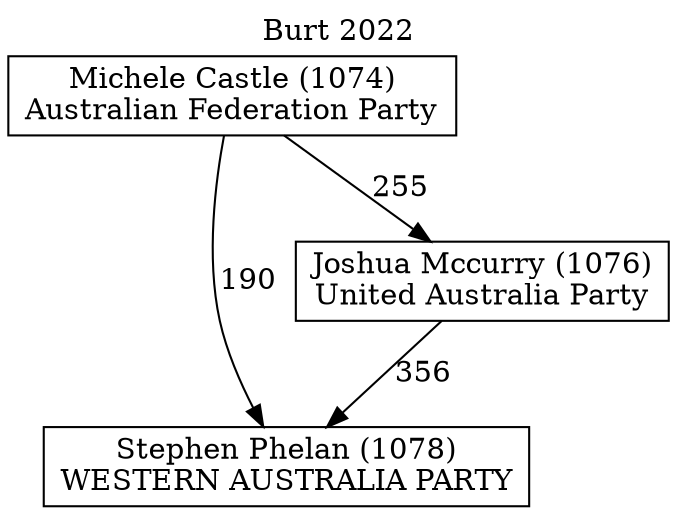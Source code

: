 // House preference flow
digraph "Stephen Phelan (1078)_Burt_2022" {
	graph [label="Burt 2022" labelloc=t mclimit=2]
	node [shape=box]
	"Stephen Phelan (1078)" [label="Stephen Phelan (1078)
WESTERN AUSTRALIA PARTY"]
	"Joshua Mccurry (1076)" [label="Joshua Mccurry (1076)
United Australia Party"]
	"Michele Castle (1074)" [label="Michele Castle (1074)
Australian Federation Party"]
	"Joshua Mccurry (1076)" -> "Stephen Phelan (1078)" [label=356]
	"Michele Castle (1074)" -> "Joshua Mccurry (1076)" [label=255]
	"Michele Castle (1074)" -> "Stephen Phelan (1078)" [label=190]
}
